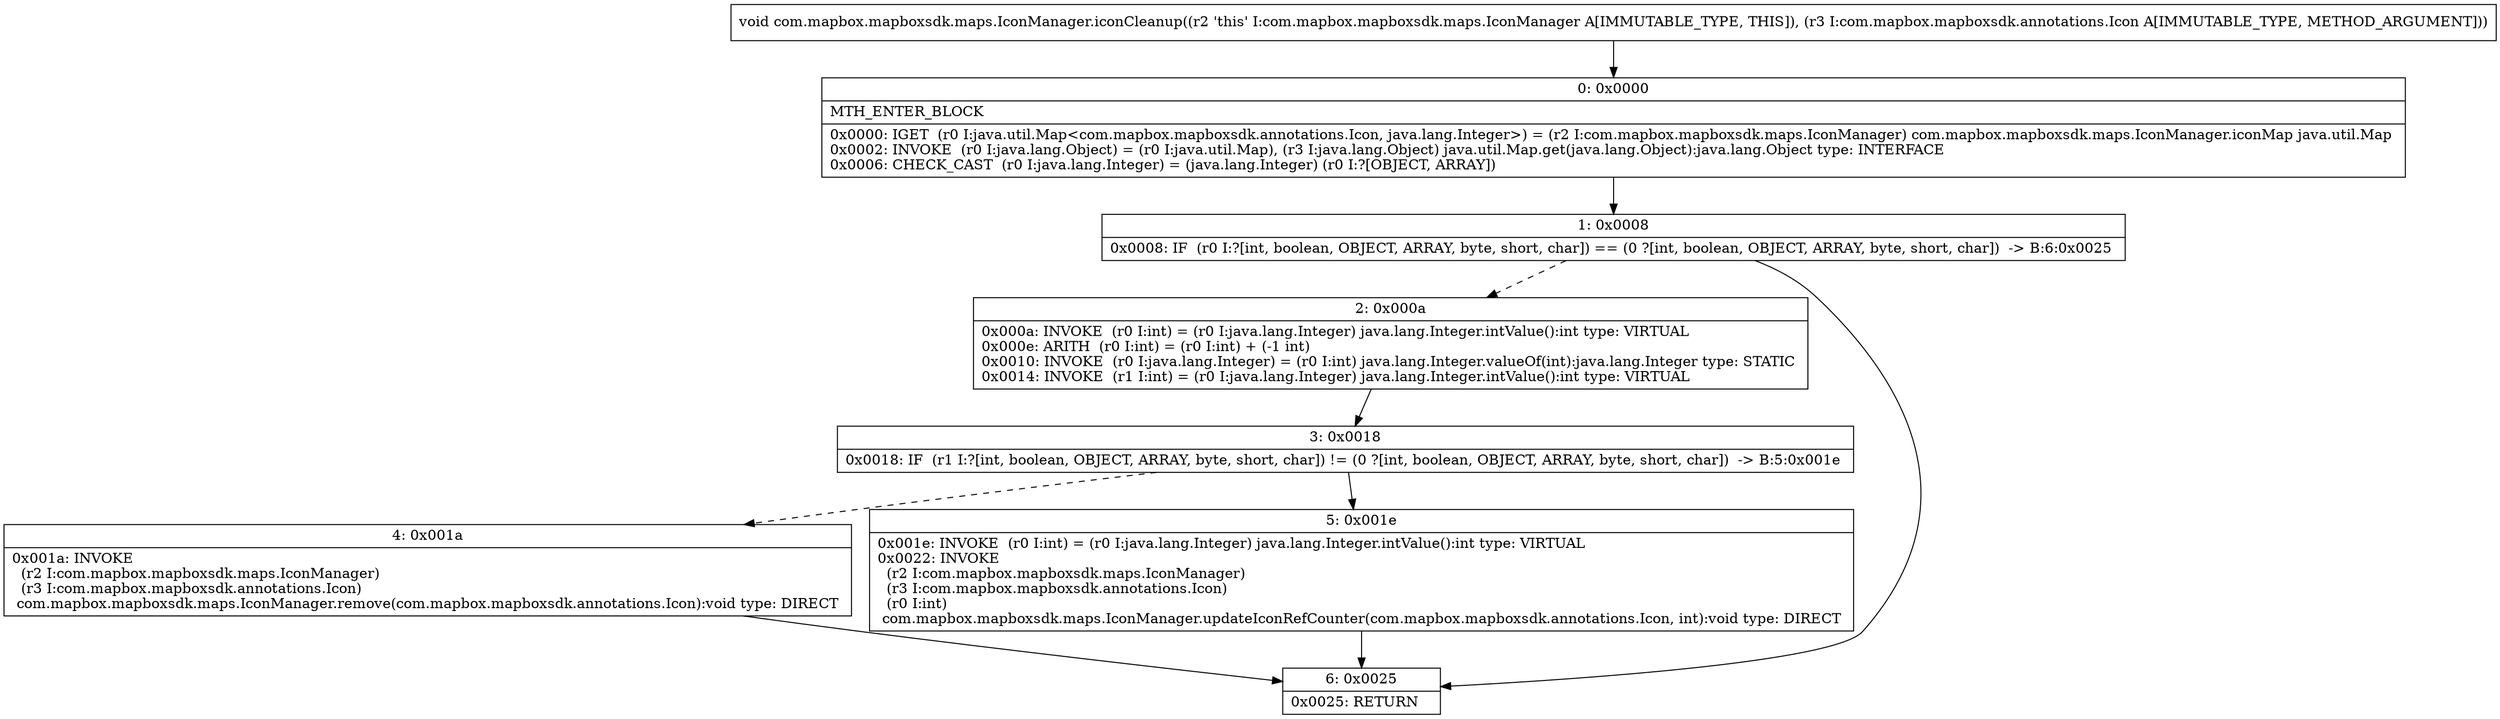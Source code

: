 digraph "CFG forcom.mapbox.mapboxsdk.maps.IconManager.iconCleanup(Lcom\/mapbox\/mapboxsdk\/annotations\/Icon;)V" {
Node_0 [shape=record,label="{0\:\ 0x0000|MTH_ENTER_BLOCK\l|0x0000: IGET  (r0 I:java.util.Map\<com.mapbox.mapboxsdk.annotations.Icon, java.lang.Integer\>) = (r2 I:com.mapbox.mapboxsdk.maps.IconManager) com.mapbox.mapboxsdk.maps.IconManager.iconMap java.util.Map \l0x0002: INVOKE  (r0 I:java.lang.Object) = (r0 I:java.util.Map), (r3 I:java.lang.Object) java.util.Map.get(java.lang.Object):java.lang.Object type: INTERFACE \l0x0006: CHECK_CAST  (r0 I:java.lang.Integer) = (java.lang.Integer) (r0 I:?[OBJECT, ARRAY]) \l}"];
Node_1 [shape=record,label="{1\:\ 0x0008|0x0008: IF  (r0 I:?[int, boolean, OBJECT, ARRAY, byte, short, char]) == (0 ?[int, boolean, OBJECT, ARRAY, byte, short, char])  \-\> B:6:0x0025 \l}"];
Node_2 [shape=record,label="{2\:\ 0x000a|0x000a: INVOKE  (r0 I:int) = (r0 I:java.lang.Integer) java.lang.Integer.intValue():int type: VIRTUAL \l0x000e: ARITH  (r0 I:int) = (r0 I:int) + (\-1 int) \l0x0010: INVOKE  (r0 I:java.lang.Integer) = (r0 I:int) java.lang.Integer.valueOf(int):java.lang.Integer type: STATIC \l0x0014: INVOKE  (r1 I:int) = (r0 I:java.lang.Integer) java.lang.Integer.intValue():int type: VIRTUAL \l}"];
Node_3 [shape=record,label="{3\:\ 0x0018|0x0018: IF  (r1 I:?[int, boolean, OBJECT, ARRAY, byte, short, char]) != (0 ?[int, boolean, OBJECT, ARRAY, byte, short, char])  \-\> B:5:0x001e \l}"];
Node_4 [shape=record,label="{4\:\ 0x001a|0x001a: INVOKE  \l  (r2 I:com.mapbox.mapboxsdk.maps.IconManager)\l  (r3 I:com.mapbox.mapboxsdk.annotations.Icon)\l com.mapbox.mapboxsdk.maps.IconManager.remove(com.mapbox.mapboxsdk.annotations.Icon):void type: DIRECT \l}"];
Node_5 [shape=record,label="{5\:\ 0x001e|0x001e: INVOKE  (r0 I:int) = (r0 I:java.lang.Integer) java.lang.Integer.intValue():int type: VIRTUAL \l0x0022: INVOKE  \l  (r2 I:com.mapbox.mapboxsdk.maps.IconManager)\l  (r3 I:com.mapbox.mapboxsdk.annotations.Icon)\l  (r0 I:int)\l com.mapbox.mapboxsdk.maps.IconManager.updateIconRefCounter(com.mapbox.mapboxsdk.annotations.Icon, int):void type: DIRECT \l}"];
Node_6 [shape=record,label="{6\:\ 0x0025|0x0025: RETURN   \l}"];
MethodNode[shape=record,label="{void com.mapbox.mapboxsdk.maps.IconManager.iconCleanup((r2 'this' I:com.mapbox.mapboxsdk.maps.IconManager A[IMMUTABLE_TYPE, THIS]), (r3 I:com.mapbox.mapboxsdk.annotations.Icon A[IMMUTABLE_TYPE, METHOD_ARGUMENT])) }"];
MethodNode -> Node_0;
Node_0 -> Node_1;
Node_1 -> Node_2[style=dashed];
Node_1 -> Node_6;
Node_2 -> Node_3;
Node_3 -> Node_4[style=dashed];
Node_3 -> Node_5;
Node_4 -> Node_6;
Node_5 -> Node_6;
}


